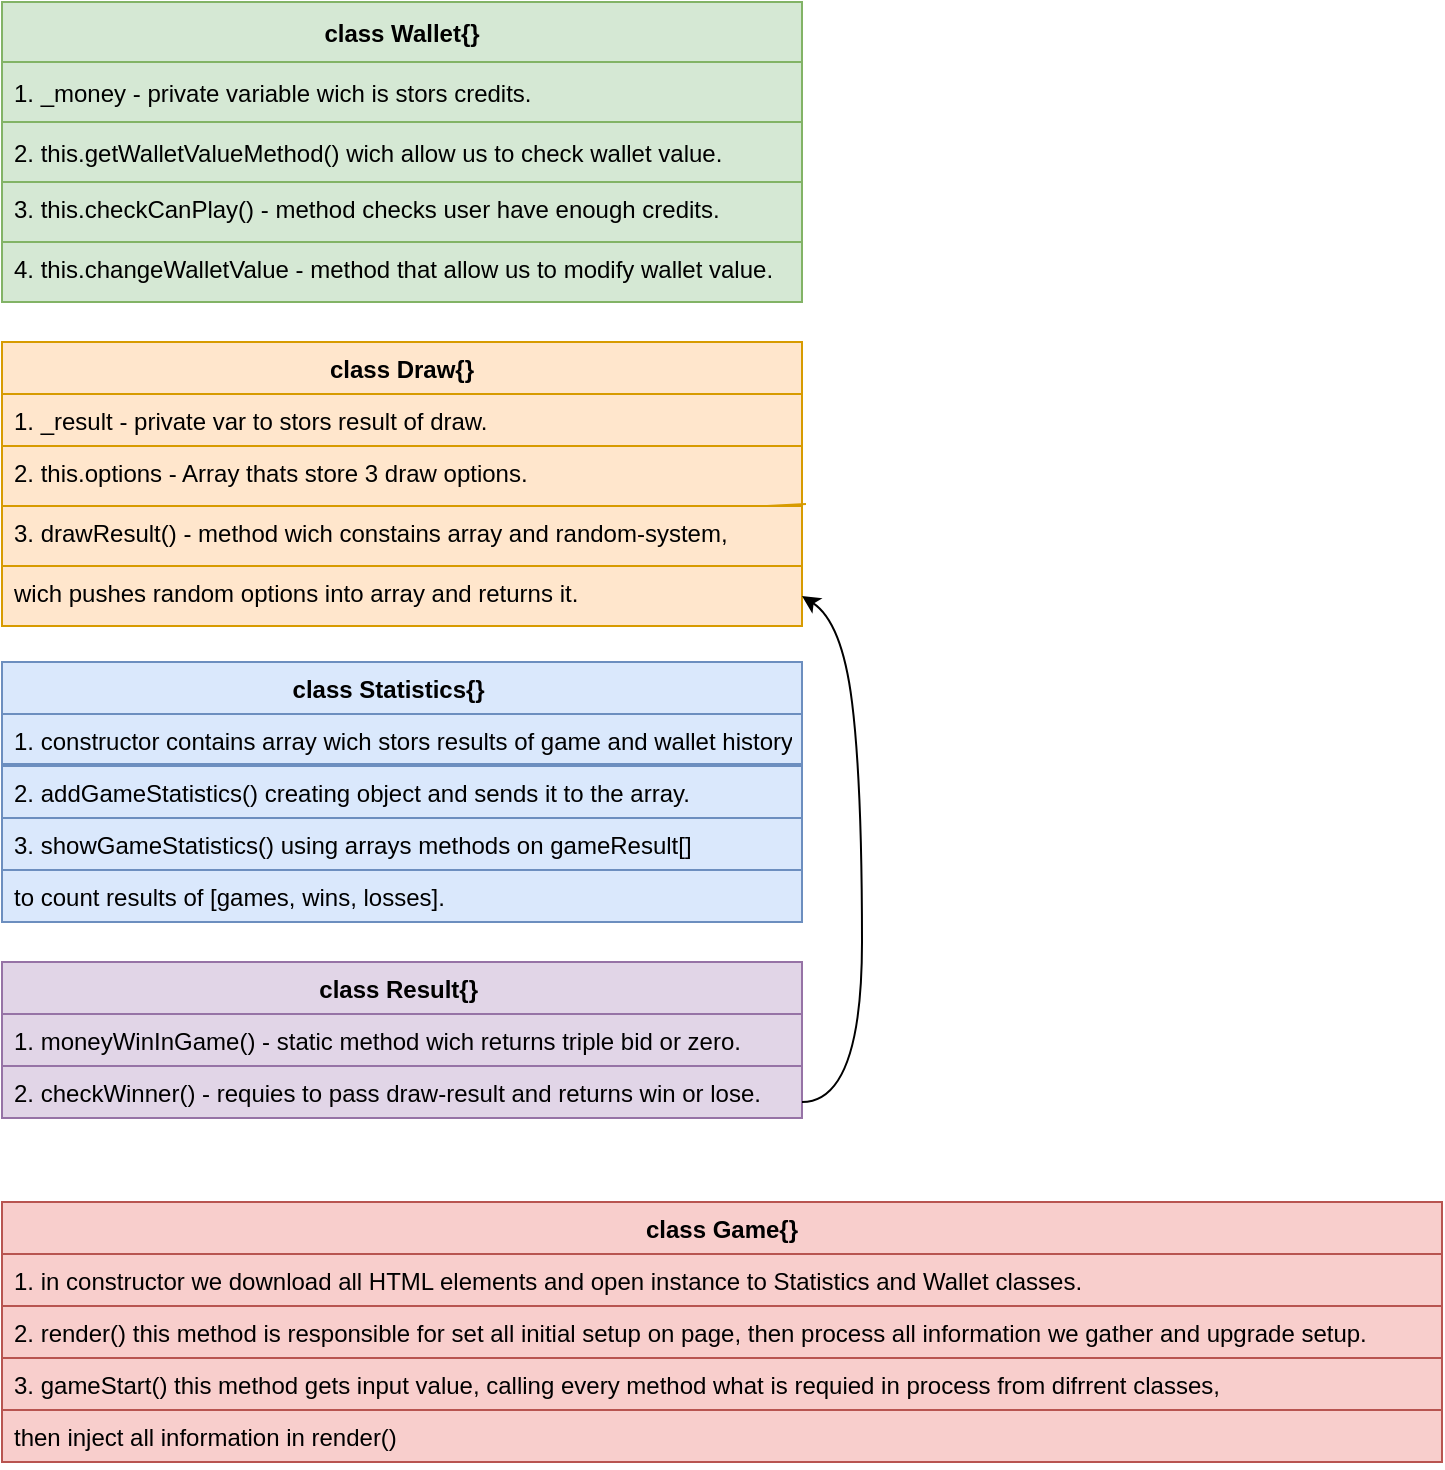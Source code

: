 <mxfile version="20.0.1" type="github">
  <diagram id="C5RBs43oDa-KdzZeNtuy" name="Page-1">
    <mxGraphModel dx="1422" dy="762" grid="1" gridSize="10" guides="1" tooltips="1" connect="1" arrows="1" fold="1" page="1" pageScale="1" pageWidth="827" pageHeight="1169" math="0" shadow="0">
      <root>
        <mxCell id="WIyWlLk6GJQsqaUBKTNV-0" />
        <mxCell id="WIyWlLk6GJQsqaUBKTNV-1" parent="WIyWlLk6GJQsqaUBKTNV-0" />
        <mxCell id="sDLXdUVLIu_r97FrDlhg-0" value="class Wallet{}" style="swimlane;fontStyle=1;childLayout=stackLayout;horizontal=1;startSize=30;horizontalStack=0;resizeParent=1;resizeParentMax=0;resizeLast=0;collapsible=1;marginBottom=0;fillColor=#d5e8d4;strokeColor=#82b366;" vertex="1" parent="WIyWlLk6GJQsqaUBKTNV-1">
          <mxGeometry x="50" y="50" width="400" height="150" as="geometry" />
        </mxCell>
        <mxCell id="sDLXdUVLIu_r97FrDlhg-1" value="1. _money - private variable wich is stors credits." style="text;align=left;verticalAlign=middle;spacingLeft=4;spacingRight=4;overflow=hidden;points=[[0,0.5],[1,0.5]];portConstraint=eastwest;rotatable=0;fillColor=#d5e8d4;strokeColor=#82b366;" vertex="1" parent="sDLXdUVLIu_r97FrDlhg-0">
          <mxGeometry y="30" width="400" height="30" as="geometry" />
        </mxCell>
        <mxCell id="sDLXdUVLIu_r97FrDlhg-2" value="2. this.getWalletValueMethod() wich allow us to check wallet value." style="text;align=left;verticalAlign=middle;spacingLeft=4;spacingRight=4;overflow=hidden;points=[[0,0.5],[1,0.5]];portConstraint=eastwest;rotatable=0;fillColor=#d5e8d4;strokeColor=#82b366;" vertex="1" parent="sDLXdUVLIu_r97FrDlhg-0">
          <mxGeometry y="60" width="400" height="30" as="geometry" />
        </mxCell>
        <mxCell id="sDLXdUVLIu_r97FrDlhg-3" value="3. this.checkCanPlay() - method checks user have enough credits." style="text;align=left;verticalAlign=top;spacingLeft=4;spacingRight=4;overflow=hidden;points=[[0,0.5],[1,0.5]];portConstraint=eastwest;rotatable=0;fillColor=#d5e8d4;strokeColor=#82b366;" vertex="1" parent="sDLXdUVLIu_r97FrDlhg-0">
          <mxGeometry y="90" width="400" height="30" as="geometry" />
        </mxCell>
        <mxCell id="sDLXdUVLIu_r97FrDlhg-8" value="4. this.changeWalletValue - method that allow us to modify wallet value." style="text;align=left;verticalAlign=top;spacingLeft=4;spacingRight=4;overflow=hidden;points=[[0,0.5],[1,0.5]];portConstraint=eastwest;rotatable=0;fillColor=#d5e8d4;strokeColor=#82b366;" vertex="1" parent="sDLXdUVLIu_r97FrDlhg-0">
          <mxGeometry y="120" width="400" height="30" as="geometry" />
        </mxCell>
        <mxCell id="sDLXdUVLIu_r97FrDlhg-11" value="class Draw{}&#xa;" style="swimlane;fontStyle=1;align=center;verticalAlign=top;childLayout=stackLayout;horizontal=1;startSize=26;horizontalStack=0;resizeParent=1;resizeParentMax=0;resizeLast=0;collapsible=1;marginBottom=0;rounded=0;sketch=0;fontSize=12;fillColor=#ffe6cc;strokeColor=#d79b00;" vertex="1" parent="WIyWlLk6GJQsqaUBKTNV-1">
          <mxGeometry x="50" y="220" width="400" height="142" as="geometry" />
        </mxCell>
        <mxCell id="sDLXdUVLIu_r97FrDlhg-12" value="1. _result - private var to stors result of draw." style="text;strokeColor=#d79b00;fillColor=#ffe6cc;align=left;verticalAlign=top;spacingLeft=4;spacingRight=4;overflow=hidden;rotatable=0;points=[[0,0.5],[1,0.5]];portConstraint=eastwest;rounded=0;sketch=0;" vertex="1" parent="sDLXdUVLIu_r97FrDlhg-11">
          <mxGeometry y="26" width="400" height="26" as="geometry" />
        </mxCell>
        <mxCell id="sDLXdUVLIu_r97FrDlhg-14" value="2. this.options - Array thats store 3 draw options." style="text;strokeColor=#d79b00;fillColor=#ffe6cc;align=left;verticalAlign=top;spacingLeft=4;spacingRight=4;overflow=hidden;rotatable=0;points=[[0,0.5],[1,0.5]];portConstraint=eastwest;rounded=0;sketch=0;" vertex="1" parent="sDLXdUVLIu_r97FrDlhg-11">
          <mxGeometry y="52" width="400" height="30" as="geometry" />
        </mxCell>
        <mxCell id="sDLXdUVLIu_r97FrDlhg-19" value="" style="endArrow=none;html=1;rounded=1;sketch=0;fontSize=12;curved=0;entryX=1.005;entryY=-0.033;entryDx=0;entryDy=0;entryPerimeter=0;fillColor=#ffe6cc;strokeColor=#d79b00;" edge="1" parent="sDLXdUVLIu_r97FrDlhg-11" target="sDLXdUVLIu_r97FrDlhg-18">
          <mxGeometry width="50" height="50" relative="1" as="geometry">
            <mxPoint y="90" as="sourcePoint" />
            <mxPoint x="460" y="90" as="targetPoint" />
            <Array as="points">
              <mxPoint x="230" y="90" />
            </Array>
          </mxGeometry>
        </mxCell>
        <mxCell id="sDLXdUVLIu_r97FrDlhg-18" value="3. drawResult() - method wich constains array and random-system, " style="text;strokeColor=#d79b00;fillColor=#ffe6cc;align=left;verticalAlign=top;spacingLeft=4;spacingRight=4;overflow=hidden;rotatable=0;points=[[0,0.5],[1,0.5]];portConstraint=eastwest;rounded=0;sketch=0;" vertex="1" parent="sDLXdUVLIu_r97FrDlhg-11">
          <mxGeometry y="82" width="400" height="30" as="geometry" />
        </mxCell>
        <mxCell id="sDLXdUVLIu_r97FrDlhg-20" value="wich pushes random options into array and returns it." style="text;strokeColor=#d79b00;fillColor=#ffe6cc;align=left;verticalAlign=top;spacingLeft=4;spacingRight=4;overflow=hidden;rotatable=0;points=[[0,0.5],[1,0.5]];portConstraint=eastwest;rounded=0;sketch=0;" vertex="1" parent="sDLXdUVLIu_r97FrDlhg-11">
          <mxGeometry y="112" width="400" height="30" as="geometry" />
        </mxCell>
        <mxCell id="sDLXdUVLIu_r97FrDlhg-24" value="class Statistics{}    " style="swimlane;fontStyle=1;childLayout=stackLayout;horizontal=1;startSize=26;fillColor=#dae8fc;horizontalStack=0;resizeParent=1;resizeParentMax=0;resizeLast=0;collapsible=1;marginBottom=0;rounded=0;sketch=0;fontSize=12;strokeColor=#6c8ebf;" vertex="1" parent="WIyWlLk6GJQsqaUBKTNV-1">
          <mxGeometry x="50" y="380" width="400" height="130" as="geometry" />
        </mxCell>
        <mxCell id="sDLXdUVLIu_r97FrDlhg-25" value="1. constructor contains array wich stors results of game and wallet history." style="text;strokeColor=#6c8ebf;fillColor=#dae8fc;align=left;verticalAlign=top;spacingLeft=4;spacingRight=4;overflow=hidden;rotatable=0;points=[[0,0.5],[1,0.5]];portConstraint=eastwest;rounded=0;sketch=0;fontSize=12;" vertex="1" parent="sDLXdUVLIu_r97FrDlhg-24">
          <mxGeometry y="26" width="400" height="26" as="geometry" />
        </mxCell>
        <mxCell id="sDLXdUVLIu_r97FrDlhg-29" value="" style="endArrow=none;html=1;rounded=1;sketch=0;fontSize=12;curved=0;fillColor=#dae8fc;strokeColor=#6c8ebf;" edge="1" parent="sDLXdUVLIu_r97FrDlhg-24">
          <mxGeometry width="50" height="50" relative="1" as="geometry">
            <mxPoint y="51" as="sourcePoint" />
            <mxPoint x="400" y="51" as="targetPoint" />
          </mxGeometry>
        </mxCell>
        <mxCell id="sDLXdUVLIu_r97FrDlhg-26" value="2. addGameStatistics() creating object and sends it to the array." style="text;strokeColor=#6c8ebf;fillColor=#dae8fc;align=left;verticalAlign=top;spacingLeft=4;spacingRight=4;overflow=hidden;rotatable=0;points=[[0,0.5],[1,0.5]];portConstraint=eastwest;rounded=0;sketch=0;fontSize=12;" vertex="1" parent="sDLXdUVLIu_r97FrDlhg-24">
          <mxGeometry y="52" width="400" height="26" as="geometry" />
        </mxCell>
        <mxCell id="sDLXdUVLIu_r97FrDlhg-27" value="3. showGameStatistics() using arrays methods on gameResult[] " style="text;strokeColor=#6c8ebf;fillColor=#dae8fc;align=left;verticalAlign=top;spacingLeft=4;spacingRight=4;overflow=hidden;rotatable=0;points=[[0,0.5],[1,0.5]];portConstraint=eastwest;rounded=0;sketch=0;fontSize=12;" vertex="1" parent="sDLXdUVLIu_r97FrDlhg-24">
          <mxGeometry y="78" width="400" height="26" as="geometry" />
        </mxCell>
        <mxCell id="sDLXdUVLIu_r97FrDlhg-33" value="to count results of [games, wins, losses]." style="text;strokeColor=#6c8ebf;fillColor=#dae8fc;align=left;verticalAlign=top;spacingLeft=4;spacingRight=4;overflow=hidden;rotatable=0;points=[[0,0.5],[1,0.5]];portConstraint=eastwest;rounded=0;sketch=0;fontSize=12;" vertex="1" parent="sDLXdUVLIu_r97FrDlhg-24">
          <mxGeometry y="104" width="400" height="26" as="geometry" />
        </mxCell>
        <mxCell id="sDLXdUVLIu_r97FrDlhg-35" value="class Result{} " style="swimlane;fontStyle=1;align=center;verticalAlign=top;childLayout=stackLayout;horizontal=1;startSize=26;horizontalStack=0;resizeParent=1;resizeParentMax=0;resizeLast=0;collapsible=1;marginBottom=0;rounded=0;sketch=0;fontSize=12;fillColor=#e1d5e7;strokeColor=#9673a6;" vertex="1" parent="WIyWlLk6GJQsqaUBKTNV-1">
          <mxGeometry x="50" y="530" width="400" height="78" as="geometry" />
        </mxCell>
        <mxCell id="sDLXdUVLIu_r97FrDlhg-36" value="1. moneyWinInGame() - static method wich returns triple bid or zero. " style="text;strokeColor=#9673a6;fillColor=#e1d5e7;align=left;verticalAlign=top;spacingLeft=4;spacingRight=4;overflow=hidden;rotatable=0;points=[[0,0.5],[1,0.5]];portConstraint=eastwest;rounded=0;sketch=0;fontSize=12;" vertex="1" parent="sDLXdUVLIu_r97FrDlhg-35">
          <mxGeometry y="26" width="400" height="26" as="geometry" />
        </mxCell>
        <mxCell id="sDLXdUVLIu_r97FrDlhg-38" value="2. checkWinner() - requies to pass draw-result and returns win or lose." style="text;strokeColor=#9673a6;fillColor=#e1d5e7;align=left;verticalAlign=top;spacingLeft=4;spacingRight=4;overflow=hidden;rotatable=0;points=[[0,0.5],[1,0.5]];portConstraint=eastwest;rounded=0;sketch=0;fontSize=12;" vertex="1" parent="sDLXdUVLIu_r97FrDlhg-35">
          <mxGeometry y="52" width="400" height="26" as="geometry" />
        </mxCell>
        <mxCell id="sDLXdUVLIu_r97FrDlhg-40" value="" style="curved=1;endArrow=classic;html=1;rounded=1;sketch=0;fontSize=12;entryX=1;entryY=0.5;entryDx=0;entryDy=0;" edge="1" parent="sDLXdUVLIu_r97FrDlhg-35" target="sDLXdUVLIu_r97FrDlhg-20">
          <mxGeometry width="50" height="50" relative="1" as="geometry">
            <mxPoint x="400" y="70" as="sourcePoint" />
            <mxPoint x="470" y="-390" as="targetPoint" />
            <Array as="points">
              <mxPoint x="430" y="70" />
              <mxPoint x="430" y="-90" />
              <mxPoint x="420" y="-170" />
            </Array>
          </mxGeometry>
        </mxCell>
        <mxCell id="sDLXdUVLIu_r97FrDlhg-41" value="class Game{}" style="swimlane;fontStyle=1;align=center;verticalAlign=top;childLayout=stackLayout;horizontal=1;startSize=26;horizontalStack=0;resizeParent=1;resizeParentMax=0;resizeLast=0;collapsible=1;marginBottom=0;rounded=0;sketch=0;fontSize=12;fillColor=#f8cecc;strokeColor=#b85450;" vertex="1" parent="WIyWlLk6GJQsqaUBKTNV-1">
          <mxGeometry x="50" y="650" width="720" height="130" as="geometry" />
        </mxCell>
        <mxCell id="sDLXdUVLIu_r97FrDlhg-42" value="1. in constructor we download all HTML elements and open instance to Statistics and Wallet classes." style="text;strokeColor=#b85450;fillColor=#f8cecc;align=left;verticalAlign=top;spacingLeft=4;spacingRight=4;overflow=hidden;rotatable=0;points=[[0,0.5],[1,0.5]];portConstraint=eastwest;rounded=0;sketch=0;fontSize=12;" vertex="1" parent="sDLXdUVLIu_r97FrDlhg-41">
          <mxGeometry y="26" width="720" height="26" as="geometry" />
        </mxCell>
        <mxCell id="sDLXdUVLIu_r97FrDlhg-44" value="2. render() this method is responsible for set all initial setup on page, then process all information we gather and upgrade setup." style="text;strokeColor=#b85450;fillColor=#f8cecc;align=left;verticalAlign=top;spacingLeft=4;spacingRight=4;overflow=hidden;rotatable=0;points=[[0,0.5],[1,0.5]];portConstraint=eastwest;rounded=0;sketch=0;fontSize=12;" vertex="1" parent="sDLXdUVLIu_r97FrDlhg-41">
          <mxGeometry y="52" width="720" height="26" as="geometry" />
        </mxCell>
        <mxCell id="sDLXdUVLIu_r97FrDlhg-45" value="3. gameStart() this method gets input value, calling every method what is requied in process from difrrent classes, " style="text;strokeColor=#b85450;fillColor=#f8cecc;align=left;verticalAlign=top;spacingLeft=4;spacingRight=4;overflow=hidden;rotatable=0;points=[[0,0.5],[1,0.5]];portConstraint=eastwest;rounded=0;sketch=0;fontSize=12;" vertex="1" parent="sDLXdUVLIu_r97FrDlhg-41">
          <mxGeometry y="78" width="720" height="26" as="geometry" />
        </mxCell>
        <mxCell id="sDLXdUVLIu_r97FrDlhg-46" value="then inject all information in render() " style="text;strokeColor=#b85450;fillColor=#f8cecc;align=left;verticalAlign=top;spacingLeft=4;spacingRight=4;overflow=hidden;rotatable=0;points=[[0,0.5],[1,0.5]];portConstraint=eastwest;rounded=0;sketch=0;fontSize=12;" vertex="1" parent="sDLXdUVLIu_r97FrDlhg-41">
          <mxGeometry y="104" width="720" height="26" as="geometry" />
        </mxCell>
      </root>
    </mxGraphModel>
  </diagram>
</mxfile>
